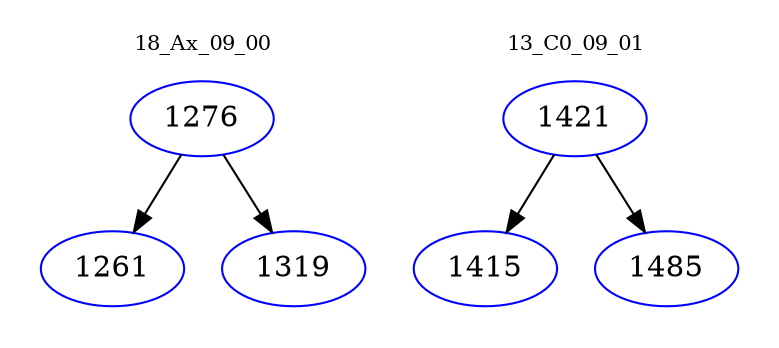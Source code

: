 digraph{
subgraph cluster_0 {
color = white
label = "18_Ax_09_00";
fontsize=10;
T0_1276 [label="1276", color="blue"]
T0_1276 -> T0_1261 [color="black"]
T0_1261 [label="1261", color="blue"]
T0_1276 -> T0_1319 [color="black"]
T0_1319 [label="1319", color="blue"]
}
subgraph cluster_1 {
color = white
label = "13_C0_09_01";
fontsize=10;
T1_1421 [label="1421", color="blue"]
T1_1421 -> T1_1415 [color="black"]
T1_1415 [label="1415", color="blue"]
T1_1421 -> T1_1485 [color="black"]
T1_1485 [label="1485", color="blue"]
}
}
